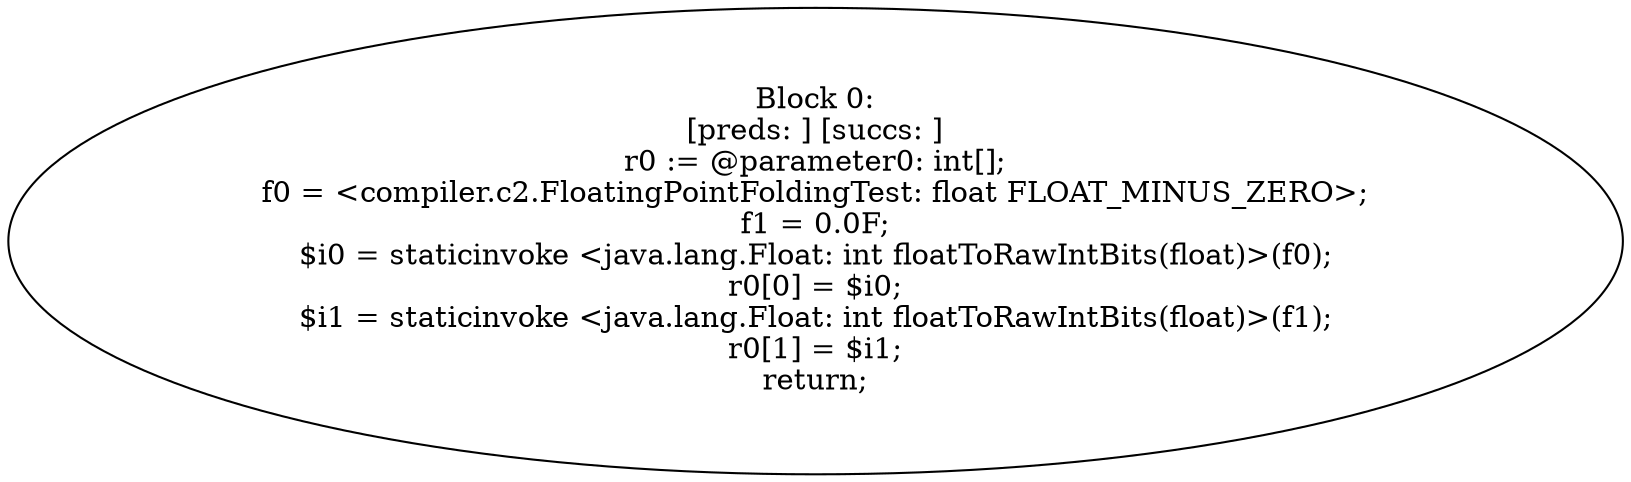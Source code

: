 digraph "unitGraph" {
    "Block 0:
[preds: ] [succs: ]
r0 := @parameter0: int[];
f0 = <compiler.c2.FloatingPointFoldingTest: float FLOAT_MINUS_ZERO>;
f1 = 0.0F;
$i0 = staticinvoke <java.lang.Float: int floatToRawIntBits(float)>(f0);
r0[0] = $i0;
$i1 = staticinvoke <java.lang.Float: int floatToRawIntBits(float)>(f1);
r0[1] = $i1;
return;
"
}
